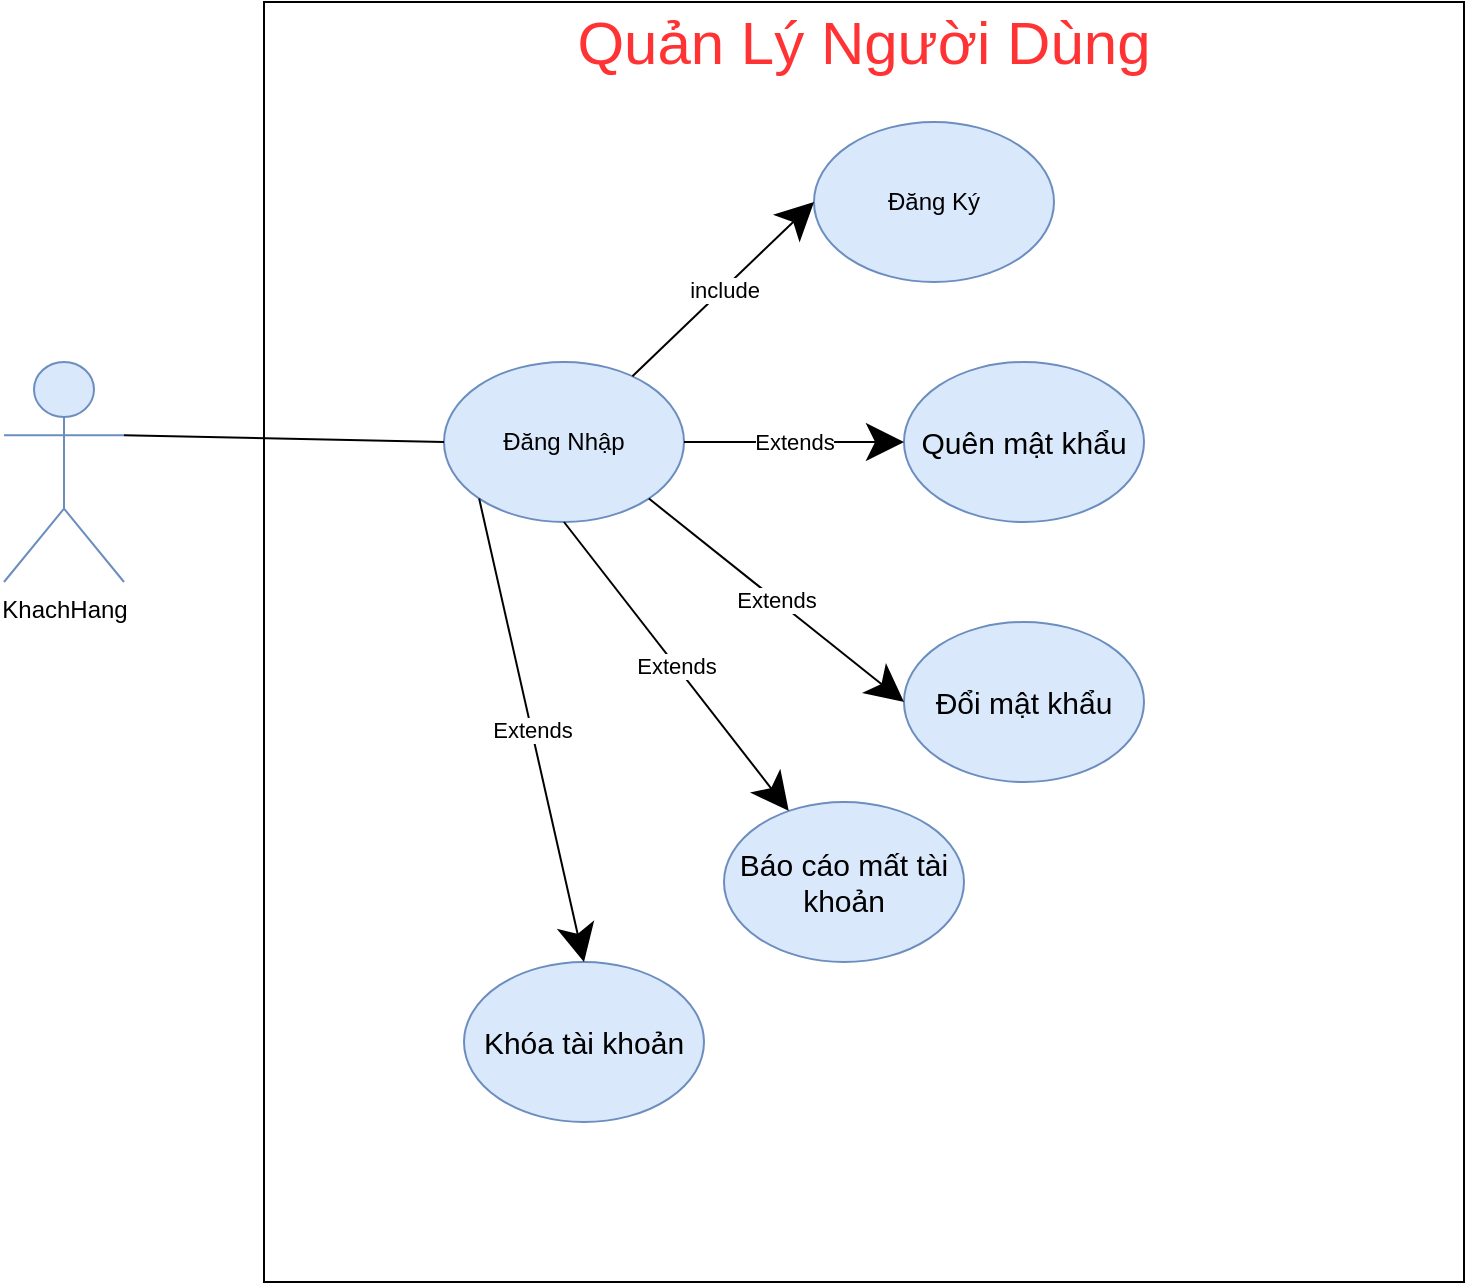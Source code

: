 <mxfile version="13.10.0" type="embed">
    <diagram id="w5S7ZmBS82OqdxakEuEF" name="Page-1">
        <mxGraphModel dx="806" dy="673" grid="1" gridSize="10" guides="1" tooltips="1" connect="1" arrows="1" fold="1" page="1" pageScale="1" pageWidth="850" pageHeight="1100" math="0" shadow="0">
            <root>
                <mxCell id="0"/>
                <mxCell id="1" parent="0"/>
                <mxCell id="3" value="" style="rounded=0;whiteSpace=wrap;html=1;" parent="1" vertex="1">
                    <mxGeometry x="150" y="30" width="600" height="640" as="geometry"/>
                </mxCell>
                <mxCell id="4" value="Đăng Ký" style="ellipse;whiteSpace=wrap;html=1;fillColor=#dae8fc;strokeColor=#6c8ebf;" parent="1" vertex="1">
                    <mxGeometry x="425" y="90" width="120" height="80" as="geometry"/>
                </mxCell>
                <mxCell id="5" value="&lt;font style=&quot;font-size: 15px&quot;&gt;Quên mật khẩu&lt;/font&gt;" style="ellipse;whiteSpace=wrap;html=1;fillColor=#dae8fc;strokeColor=#6c8ebf;" parent="1" vertex="1">
                    <mxGeometry x="470" y="210" width="120" height="80" as="geometry"/>
                </mxCell>
                <mxCell id="6" value="&lt;font style=&quot;font-size: 15px&quot;&gt;Đổi mật khẩu&lt;/font&gt;" style="ellipse;whiteSpace=wrap;html=1;fillColor=#dae8fc;strokeColor=#6c8ebf;" parent="1" vertex="1">
                    <mxGeometry x="470" y="340" width="120" height="80" as="geometry"/>
                </mxCell>
                <mxCell id="7" value="Đăng Nhập" style="ellipse;whiteSpace=wrap;html=1;fillColor=#dae8fc;strokeColor=#6c8ebf;" parent="1" vertex="1">
                    <mxGeometry x="240" y="210" width="120" height="80" as="geometry"/>
                </mxCell>
                <mxCell id="8" value="KhachHang" style="shape=umlActor;verticalLabelPosition=bottom;verticalAlign=top;html=1;fillColor=#dae8fc;strokeColor=#6c8ebf;" parent="1" vertex="1">
                    <mxGeometry x="20" y="210" width="60" height="110" as="geometry"/>
                </mxCell>
                <mxCell id="11" value="include" style="endArrow=classic;endSize=16;endFill=1;html=1;entryX=0;entryY=0.5;entryDx=0;entryDy=0;fillColor=#dae8fc;" parent="1" source="7" target="4" edge="1">
                    <mxGeometry width="160" relative="1" as="geometry">
                        <mxPoint x="340" y="340" as="sourcePoint"/>
                        <mxPoint x="500" y="340" as="targetPoint"/>
                    </mxGeometry>
                </mxCell>
                <mxCell id="13" value="&lt;font color=&quot;#ff3333&quot; style=&quot;font-size: 30px&quot;&gt;Quản Lý Người Dùng&lt;/font&gt;" style="text;html=1;strokeColor=none;fillColor=none;align=center;verticalAlign=middle;whiteSpace=wrap;rounded=0;" parent="1" vertex="1">
                    <mxGeometry x="230" y="40" width="440" height="20" as="geometry"/>
                </mxCell>
                <mxCell id="14" value="Extends" style="endArrow=classic;endSize=16;endFill=1;html=1;exitX=1;exitY=0.5;exitDx=0;exitDy=0;entryX=0;entryY=0.5;entryDx=0;entryDy=0;fillColor=#dae8fc;" parent="1" source="7" target="5" edge="1">
                    <mxGeometry width="160" relative="1" as="geometry">
                        <mxPoint x="340" y="340" as="sourcePoint"/>
                        <mxPoint x="500" y="340" as="targetPoint"/>
                    </mxGeometry>
                </mxCell>
                <mxCell id="15" value="Extends" style="endArrow=classic;endSize=16;endFill=1;html=1;exitX=1;exitY=1;exitDx=0;exitDy=0;entryX=0;entryY=0.5;entryDx=0;entryDy=0;fillColor=#dae8fc;" parent="1" source="7" target="6" edge="1">
                    <mxGeometry width="160" relative="1" as="geometry">
                        <mxPoint x="330" y="260.0" as="sourcePoint"/>
                        <mxPoint x="400" y="300.0" as="targetPoint"/>
                    </mxGeometry>
                </mxCell>
                <mxCell id="16" value="&lt;font style=&quot;font-size: 15px&quot;&gt;Báo cáo mất tài khoản&lt;/font&gt;" style="ellipse;whiteSpace=wrap;html=1;fillColor=#dae8fc;strokeColor=#6c8ebf;" parent="1" vertex="1">
                    <mxGeometry x="380" y="430" width="120" height="80" as="geometry"/>
                </mxCell>
                <mxCell id="17" value="&lt;font style=&quot;font-size: 15px&quot;&gt;Khóa tài khoản&lt;/font&gt;" style="ellipse;whiteSpace=wrap;html=1;fillColor=#dae8fc;strokeColor=#6c8ebf;" parent="1" vertex="1">
                    <mxGeometry x="250" y="510" width="120" height="80" as="geometry"/>
                </mxCell>
                <mxCell id="19" value="Extends" style="endArrow=classic;endSize=16;endFill=1;html=1;exitX=0.5;exitY=1;exitDx=0;exitDy=0;fillColor=#dae8fc;" parent="1" source="7" target="16" edge="1">
                    <mxGeometry width="160" relative="1" as="geometry">
                        <mxPoint x="252.426" y="318.284" as="sourcePoint"/>
                        <mxPoint x="380" y="420" as="targetPoint"/>
                    </mxGeometry>
                </mxCell>
                <mxCell id="20" value="Extends" style="endArrow=classic;endSize=16;endFill=1;html=1;exitX=0;exitY=1;exitDx=0;exitDy=0;entryX=0.5;entryY=0;entryDx=0;entryDy=0;fillColor=#dae8fc;" parent="1" source="7" target="17" edge="1">
                    <mxGeometry width="160" relative="1" as="geometry">
                        <mxPoint x="199.996" y="340.004" as="sourcePoint"/>
                        <mxPoint x="327.57" y="441.72" as="targetPoint"/>
                    </mxGeometry>
                </mxCell>
                <mxCell id="21" value="" style="endArrow=none;html=1;entryX=0;entryY=0.5;entryDx=0;entryDy=0;exitX=1;exitY=0.333;exitDx=0;exitDy=0;exitPerimeter=0;" edge="1" parent="1" source="8" target="7">
                    <mxGeometry width="50" height="50" relative="1" as="geometry">
                        <mxPoint x="380" y="380" as="sourcePoint"/>
                        <mxPoint x="430" y="330" as="targetPoint"/>
                    </mxGeometry>
                </mxCell>
            </root>
        </mxGraphModel>
    </diagram>
</mxfile>
